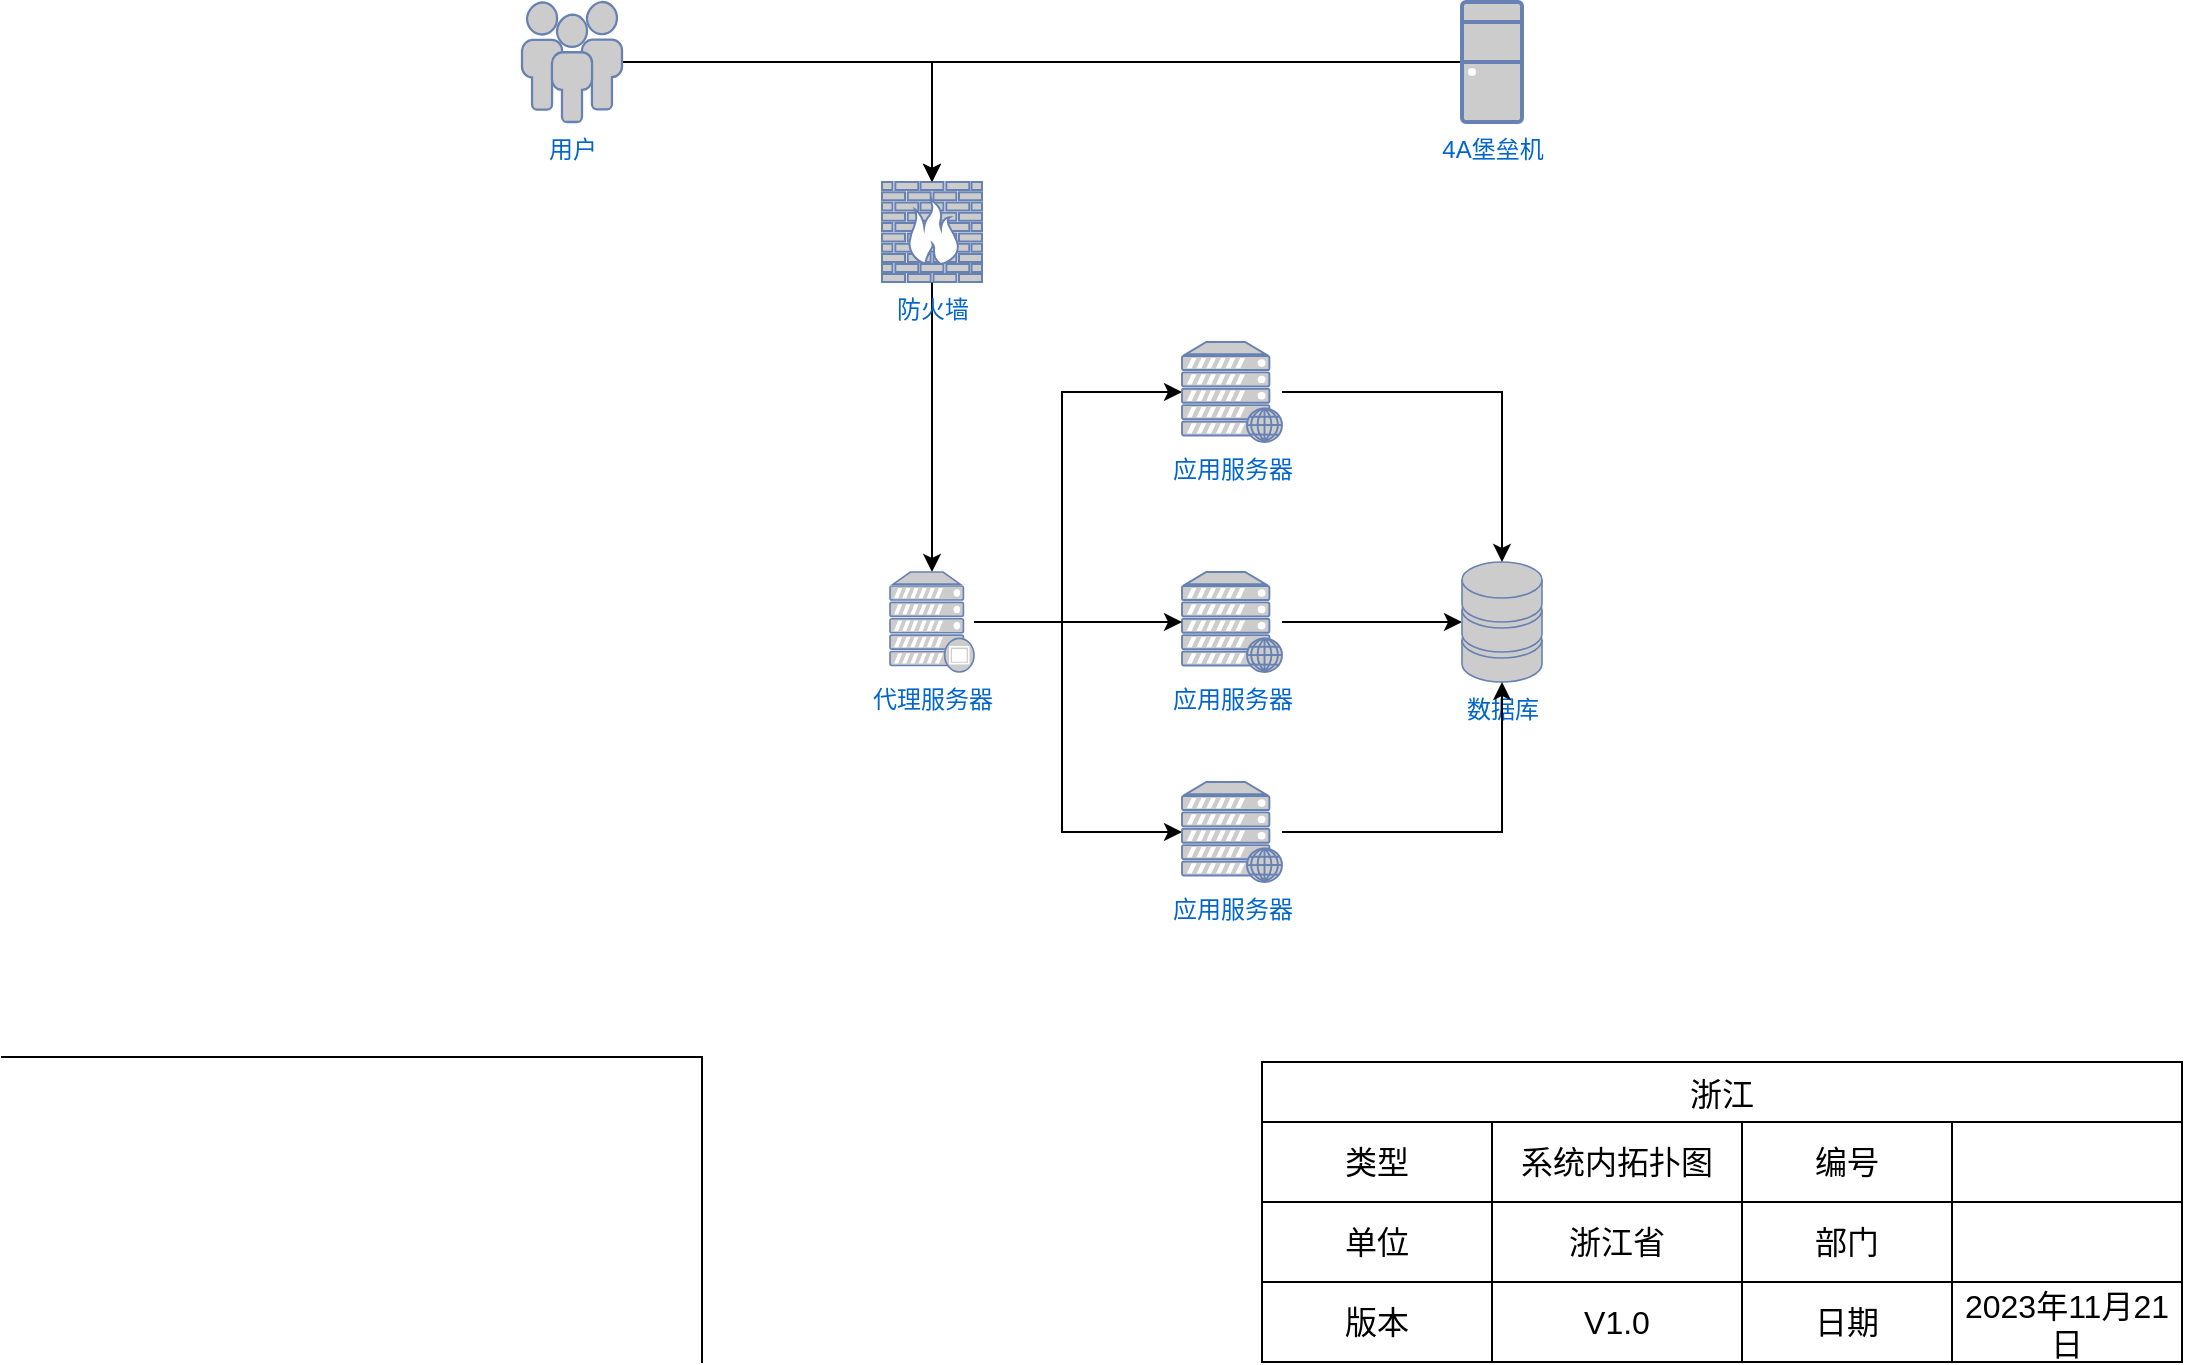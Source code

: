 <mxfile version="22.1.3" type="github">
  <diagram name="Page-1" id="N03-g4pvV7ls1qnGNdEI">
    <mxGraphModel dx="1837" dy="1077" grid="1" gridSize="10" guides="1" tooltips="1" connect="1" arrows="1" fold="1" page="1" pageScale="1" pageWidth="1100" pageHeight="850" math="0" shadow="0">
      <root>
        <mxCell id="0" />
        <mxCell id="1" parent="0" />
        <mxCell id="nzaEZpmG-VRNUWLQHmew-19" value="" style="edgeStyle=orthogonalEdgeStyle;rounded=0;orthogonalLoop=1;jettySize=auto;html=1;" edge="1" parent="1" source="nzaEZpmG-VRNUWLQHmew-1" target="nzaEZpmG-VRNUWLQHmew-4">
          <mxGeometry relative="1" as="geometry" />
        </mxCell>
        <mxCell id="nzaEZpmG-VRNUWLQHmew-1" value="用户" style="fontColor=#0066CC;verticalAlign=top;verticalLabelPosition=bottom;labelPosition=center;align=center;html=1;outlineConnect=0;fillColor=#CCCCCC;strokeColor=#6881B3;gradientColor=none;gradientDirection=north;strokeWidth=2;shape=mxgraph.networks.users;" vertex="1" parent="1">
          <mxGeometry x="260" y="80" width="50" height="60" as="geometry" />
        </mxCell>
        <mxCell id="nzaEZpmG-VRNUWLQHmew-16" value="" style="edgeStyle=orthogonalEdgeStyle;rounded=0;orthogonalLoop=1;jettySize=auto;html=1;" edge="1" parent="1" source="nzaEZpmG-VRNUWLQHmew-2" target="nzaEZpmG-VRNUWLQHmew-3">
          <mxGeometry relative="1" as="geometry" />
        </mxCell>
        <mxCell id="nzaEZpmG-VRNUWLQHmew-2" value="应用服务器" style="fontColor=#0066CC;verticalAlign=top;verticalLabelPosition=bottom;labelPosition=center;align=center;html=1;outlineConnect=0;fillColor=#CCCCCC;strokeColor=#6881B3;gradientColor=none;gradientDirection=north;strokeWidth=2;shape=mxgraph.networks.web_server;" vertex="1" parent="1">
          <mxGeometry x="590" y="365" width="50" height="50" as="geometry" />
        </mxCell>
        <mxCell id="nzaEZpmG-VRNUWLQHmew-3" value="数据库" style="fontColor=#0066CC;verticalAlign=top;verticalLabelPosition=bottom;labelPosition=center;align=center;html=1;outlineConnect=0;fillColor=#CCCCCC;strokeColor=#6881B3;gradientColor=none;gradientDirection=north;strokeWidth=2;shape=mxgraph.networks.storage;" vertex="1" parent="1">
          <mxGeometry x="730" y="360" width="40" height="60" as="geometry" />
        </mxCell>
        <mxCell id="nzaEZpmG-VRNUWLQHmew-10" value="" style="edgeStyle=orthogonalEdgeStyle;rounded=0;orthogonalLoop=1;jettySize=auto;html=1;" edge="1" parent="1" source="nzaEZpmG-VRNUWLQHmew-4" target="nzaEZpmG-VRNUWLQHmew-6">
          <mxGeometry relative="1" as="geometry" />
        </mxCell>
        <mxCell id="nzaEZpmG-VRNUWLQHmew-4" value="防火墙" style="fontColor=#0066CC;verticalAlign=top;verticalLabelPosition=bottom;labelPosition=center;align=center;html=1;outlineConnect=0;fillColor=#CCCCCC;strokeColor=#6881B3;gradientColor=none;gradientDirection=north;strokeWidth=2;shape=mxgraph.networks.firewall;" vertex="1" parent="1">
          <mxGeometry x="440" y="170" width="50" height="50" as="geometry" />
        </mxCell>
        <mxCell id="nzaEZpmG-VRNUWLQHmew-18" value="" style="edgeStyle=orthogonalEdgeStyle;rounded=0;orthogonalLoop=1;jettySize=auto;html=1;" edge="1" parent="1" source="nzaEZpmG-VRNUWLQHmew-5" target="nzaEZpmG-VRNUWLQHmew-4">
          <mxGeometry relative="1" as="geometry" />
        </mxCell>
        <mxCell id="nzaEZpmG-VRNUWLQHmew-5" value="4A堡垒机" style="fontColor=#0066CC;verticalAlign=top;verticalLabelPosition=bottom;labelPosition=center;align=center;html=1;outlineConnect=0;fillColor=#CCCCCC;strokeColor=#6881B3;gradientColor=none;gradientDirection=north;strokeWidth=2;shape=mxgraph.networks.desktop_pc;" vertex="1" parent="1">
          <mxGeometry x="730" y="80" width="30" height="60" as="geometry" />
        </mxCell>
        <mxCell id="nzaEZpmG-VRNUWLQHmew-11" value="" style="edgeStyle=orthogonalEdgeStyle;rounded=0;orthogonalLoop=1;jettySize=auto;html=1;" edge="1" parent="1" source="nzaEZpmG-VRNUWLQHmew-6" target="nzaEZpmG-VRNUWLQHmew-2">
          <mxGeometry relative="1" as="geometry" />
        </mxCell>
        <mxCell id="nzaEZpmG-VRNUWLQHmew-12" value="" style="edgeStyle=orthogonalEdgeStyle;rounded=0;orthogonalLoop=1;jettySize=auto;html=1;" edge="1" parent="1" source="nzaEZpmG-VRNUWLQHmew-6" target="nzaEZpmG-VRNUWLQHmew-9">
          <mxGeometry relative="1" as="geometry">
            <Array as="points">
              <mxPoint x="530" y="390" />
              <mxPoint x="530" y="275" />
            </Array>
          </mxGeometry>
        </mxCell>
        <mxCell id="nzaEZpmG-VRNUWLQHmew-14" value="" style="edgeStyle=orthogonalEdgeStyle;rounded=0;orthogonalLoop=1;jettySize=auto;html=1;" edge="1" parent="1" source="nzaEZpmG-VRNUWLQHmew-6" target="nzaEZpmG-VRNUWLQHmew-8">
          <mxGeometry relative="1" as="geometry">
            <Array as="points">
              <mxPoint x="530" y="390" />
              <mxPoint x="530" y="495" />
            </Array>
          </mxGeometry>
        </mxCell>
        <mxCell id="nzaEZpmG-VRNUWLQHmew-6" value="代理服务器" style="fontColor=#0066CC;verticalAlign=top;verticalLabelPosition=bottom;labelPosition=center;align=center;html=1;outlineConnect=0;fillColor=#CCCCCC;strokeColor=#6881B3;gradientColor=none;gradientDirection=north;strokeWidth=2;shape=mxgraph.networks.proxy_server;" vertex="1" parent="1">
          <mxGeometry x="444" y="365" width="42" height="50" as="geometry" />
        </mxCell>
        <mxCell id="nzaEZpmG-VRNUWLQHmew-17" value="" style="edgeStyle=orthogonalEdgeStyle;rounded=0;orthogonalLoop=1;jettySize=auto;html=1;" edge="1" parent="1" source="nzaEZpmG-VRNUWLQHmew-8" target="nzaEZpmG-VRNUWLQHmew-3">
          <mxGeometry relative="1" as="geometry" />
        </mxCell>
        <mxCell id="nzaEZpmG-VRNUWLQHmew-8" value="应用服务器" style="fontColor=#0066CC;verticalAlign=top;verticalLabelPosition=bottom;labelPosition=center;align=center;html=1;outlineConnect=0;fillColor=#CCCCCC;strokeColor=#6881B3;gradientColor=none;gradientDirection=north;strokeWidth=2;shape=mxgraph.networks.web_server;" vertex="1" parent="1">
          <mxGeometry x="590" y="470" width="50" height="50" as="geometry" />
        </mxCell>
        <mxCell id="nzaEZpmG-VRNUWLQHmew-15" value="" style="edgeStyle=orthogonalEdgeStyle;rounded=0;orthogonalLoop=1;jettySize=auto;html=1;" edge="1" parent="1" source="nzaEZpmG-VRNUWLQHmew-9" target="nzaEZpmG-VRNUWLQHmew-3">
          <mxGeometry relative="1" as="geometry" />
        </mxCell>
        <mxCell id="nzaEZpmG-VRNUWLQHmew-9" value="应用服务器" style="fontColor=#0066CC;verticalAlign=top;verticalLabelPosition=bottom;labelPosition=center;align=center;html=1;outlineConnect=0;fillColor=#CCCCCC;strokeColor=#6881B3;gradientColor=none;gradientDirection=north;strokeWidth=2;shape=mxgraph.networks.web_server;" vertex="1" parent="1">
          <mxGeometry x="590" y="250" width="50" height="50" as="geometry" />
        </mxCell>
        <mxCell id="nzaEZpmG-VRNUWLQHmew-25" value="浙江" style="shape=table;startSize=30;container=1;collapsible=0;childLayout=tableLayout;strokeColor=default;fontSize=16;shadow=0;rowLines=1;fixedRows=0;movable=1;resizable=1;rotatable=1;deletable=1;editable=1;locked=0;connectable=1;metaEdit=0;arcSize=15;" vertex="1" parent="1">
          <mxGeometry x="630" y="610" width="460" height="150" as="geometry" />
        </mxCell>
        <mxCell id="nzaEZpmG-VRNUWLQHmew-26" value="" style="shape=tableRow;horizontal=0;startSize=0;swimlaneHead=0;swimlaneBody=0;strokeColor=inherit;top=0;left=0;bottom=0;right=0;collapsible=0;dropTarget=0;fillColor=none;points=[[0,0.5],[1,0.5]];portConstraint=eastwest;fontSize=16;" vertex="1" parent="nzaEZpmG-VRNUWLQHmew-25">
          <mxGeometry y="30" width="460" height="40" as="geometry" />
        </mxCell>
        <mxCell id="nzaEZpmG-VRNUWLQHmew-82" value="类型" style="shape=partialRectangle;html=1;whiteSpace=wrap;connectable=0;strokeColor=inherit;overflow=hidden;fillColor=none;top=0;left=0;bottom=0;right=0;pointerEvents=1;fontSize=16;" vertex="1" parent="nzaEZpmG-VRNUWLQHmew-26">
          <mxGeometry width="115" height="40" as="geometry">
            <mxRectangle width="115" height="40" as="alternateBounds" />
          </mxGeometry>
        </mxCell>
        <mxCell id="nzaEZpmG-VRNUWLQHmew-27" value="系统内拓扑图" style="shape=partialRectangle;html=1;whiteSpace=wrap;connectable=0;strokeColor=inherit;overflow=hidden;fillColor=none;top=0;left=0;bottom=0;right=0;pointerEvents=1;fontSize=16;" vertex="1" parent="nzaEZpmG-VRNUWLQHmew-26">
          <mxGeometry x="115" width="125" height="40" as="geometry">
            <mxRectangle width="125" height="40" as="alternateBounds" />
          </mxGeometry>
        </mxCell>
        <mxCell id="nzaEZpmG-VRNUWLQHmew-28" value="编号" style="shape=partialRectangle;html=1;whiteSpace=wrap;connectable=0;strokeColor=inherit;overflow=hidden;fillColor=none;top=0;left=0;bottom=0;right=0;pointerEvents=1;fontSize=16;" vertex="1" parent="nzaEZpmG-VRNUWLQHmew-26">
          <mxGeometry x="240" width="105" height="40" as="geometry">
            <mxRectangle width="105" height="40" as="alternateBounds" />
          </mxGeometry>
        </mxCell>
        <mxCell id="nzaEZpmG-VRNUWLQHmew-29" value="" style="shape=partialRectangle;html=1;whiteSpace=wrap;connectable=0;strokeColor=inherit;overflow=hidden;fillColor=none;top=0;left=0;bottom=0;right=0;pointerEvents=1;fontSize=16;" vertex="1" parent="nzaEZpmG-VRNUWLQHmew-26">
          <mxGeometry x="345" width="115" height="40" as="geometry">
            <mxRectangle width="115" height="40" as="alternateBounds" />
          </mxGeometry>
        </mxCell>
        <mxCell id="nzaEZpmG-VRNUWLQHmew-34" value="" style="shape=tableRow;horizontal=0;startSize=0;swimlaneHead=0;swimlaneBody=0;strokeColor=inherit;top=0;left=0;bottom=0;right=0;collapsible=0;dropTarget=0;fillColor=none;points=[[0,0.5],[1,0.5]];portConstraint=eastwest;fontSize=16;" vertex="1" parent="nzaEZpmG-VRNUWLQHmew-25">
          <mxGeometry y="70" width="460" height="40" as="geometry" />
        </mxCell>
        <mxCell id="nzaEZpmG-VRNUWLQHmew-83" value="单位" style="shape=partialRectangle;html=1;whiteSpace=wrap;connectable=0;strokeColor=inherit;overflow=hidden;fillColor=none;top=0;left=0;bottom=0;right=0;pointerEvents=1;fontSize=16;" vertex="1" parent="nzaEZpmG-VRNUWLQHmew-34">
          <mxGeometry width="115" height="40" as="geometry">
            <mxRectangle width="115" height="40" as="alternateBounds" />
          </mxGeometry>
        </mxCell>
        <mxCell id="nzaEZpmG-VRNUWLQHmew-35" value="浙江省" style="shape=partialRectangle;html=1;whiteSpace=wrap;connectable=0;strokeColor=inherit;overflow=hidden;fillColor=none;top=0;left=0;bottom=0;right=0;pointerEvents=1;fontSize=16;" vertex="1" parent="nzaEZpmG-VRNUWLQHmew-34">
          <mxGeometry x="115" width="125" height="40" as="geometry">
            <mxRectangle width="125" height="40" as="alternateBounds" />
          </mxGeometry>
        </mxCell>
        <mxCell id="nzaEZpmG-VRNUWLQHmew-36" value="部门" style="shape=partialRectangle;html=1;whiteSpace=wrap;connectable=0;strokeColor=inherit;overflow=hidden;fillColor=none;top=0;left=0;bottom=0;right=0;pointerEvents=1;fontSize=16;" vertex="1" parent="nzaEZpmG-VRNUWLQHmew-34">
          <mxGeometry x="240" width="105" height="40" as="geometry">
            <mxRectangle width="105" height="40" as="alternateBounds" />
          </mxGeometry>
        </mxCell>
        <mxCell id="nzaEZpmG-VRNUWLQHmew-37" value="" style="shape=partialRectangle;html=1;whiteSpace=wrap;connectable=0;strokeColor=inherit;overflow=hidden;fillColor=none;top=0;left=0;bottom=0;right=0;pointerEvents=1;fontSize=16;" vertex="1" parent="nzaEZpmG-VRNUWLQHmew-34">
          <mxGeometry x="345" width="115" height="40" as="geometry">
            <mxRectangle width="115" height="40" as="alternateBounds" />
          </mxGeometry>
        </mxCell>
        <mxCell id="nzaEZpmG-VRNUWLQHmew-30" value="" style="shape=tableRow;horizontal=0;startSize=0;swimlaneHead=0;swimlaneBody=0;strokeColor=inherit;top=0;left=0;bottom=0;right=0;collapsible=0;dropTarget=0;fillColor=none;points=[[0,0.5],[1,0.5]];portConstraint=eastwest;fontSize=16;" vertex="1" parent="nzaEZpmG-VRNUWLQHmew-25">
          <mxGeometry y="110" width="460" height="40" as="geometry" />
        </mxCell>
        <mxCell id="nzaEZpmG-VRNUWLQHmew-84" value="版本" style="shape=partialRectangle;html=1;whiteSpace=wrap;connectable=0;strokeColor=inherit;overflow=hidden;fillColor=none;top=0;left=0;bottom=0;right=0;pointerEvents=1;fontSize=16;" vertex="1" parent="nzaEZpmG-VRNUWLQHmew-30">
          <mxGeometry width="115" height="40" as="geometry">
            <mxRectangle width="115" height="40" as="alternateBounds" />
          </mxGeometry>
        </mxCell>
        <mxCell id="nzaEZpmG-VRNUWLQHmew-31" value="V1.0" style="shape=partialRectangle;html=1;whiteSpace=wrap;connectable=0;strokeColor=inherit;overflow=hidden;fillColor=none;top=0;left=0;bottom=0;right=0;pointerEvents=1;fontSize=16;" vertex="1" parent="nzaEZpmG-VRNUWLQHmew-30">
          <mxGeometry x="115" width="125" height="40" as="geometry">
            <mxRectangle width="125" height="40" as="alternateBounds" />
          </mxGeometry>
        </mxCell>
        <mxCell id="nzaEZpmG-VRNUWLQHmew-32" value="日期" style="shape=partialRectangle;html=1;whiteSpace=wrap;connectable=0;strokeColor=inherit;overflow=hidden;fillColor=none;top=0;left=0;bottom=0;right=0;pointerEvents=1;fontSize=16;" vertex="1" parent="nzaEZpmG-VRNUWLQHmew-30">
          <mxGeometry x="240" width="105" height="40" as="geometry">
            <mxRectangle width="105" height="40" as="alternateBounds" />
          </mxGeometry>
        </mxCell>
        <mxCell id="nzaEZpmG-VRNUWLQHmew-33" value="2023年11月21日" style="shape=partialRectangle;html=1;whiteSpace=wrap;connectable=0;strokeColor=inherit;overflow=hidden;fillColor=none;top=0;left=0;bottom=0;right=0;pointerEvents=1;fontSize=16;" vertex="1" parent="nzaEZpmG-VRNUWLQHmew-30">
          <mxGeometry x="345" width="115" height="40" as="geometry">
            <mxRectangle width="115" height="40" as="alternateBounds" />
          </mxGeometry>
        </mxCell>
        <mxCell id="nzaEZpmG-VRNUWLQHmew-91" value="" style="shape=partialRectangle;whiteSpace=wrap;html=1;top=0;left=0;fillColor=none;noLabel=0;rotation=-90;" vertex="1" parent="1">
          <mxGeometry x="98.75" y="508.75" width="152.5" height="350" as="geometry" />
        </mxCell>
      </root>
    </mxGraphModel>
  </diagram>
</mxfile>
